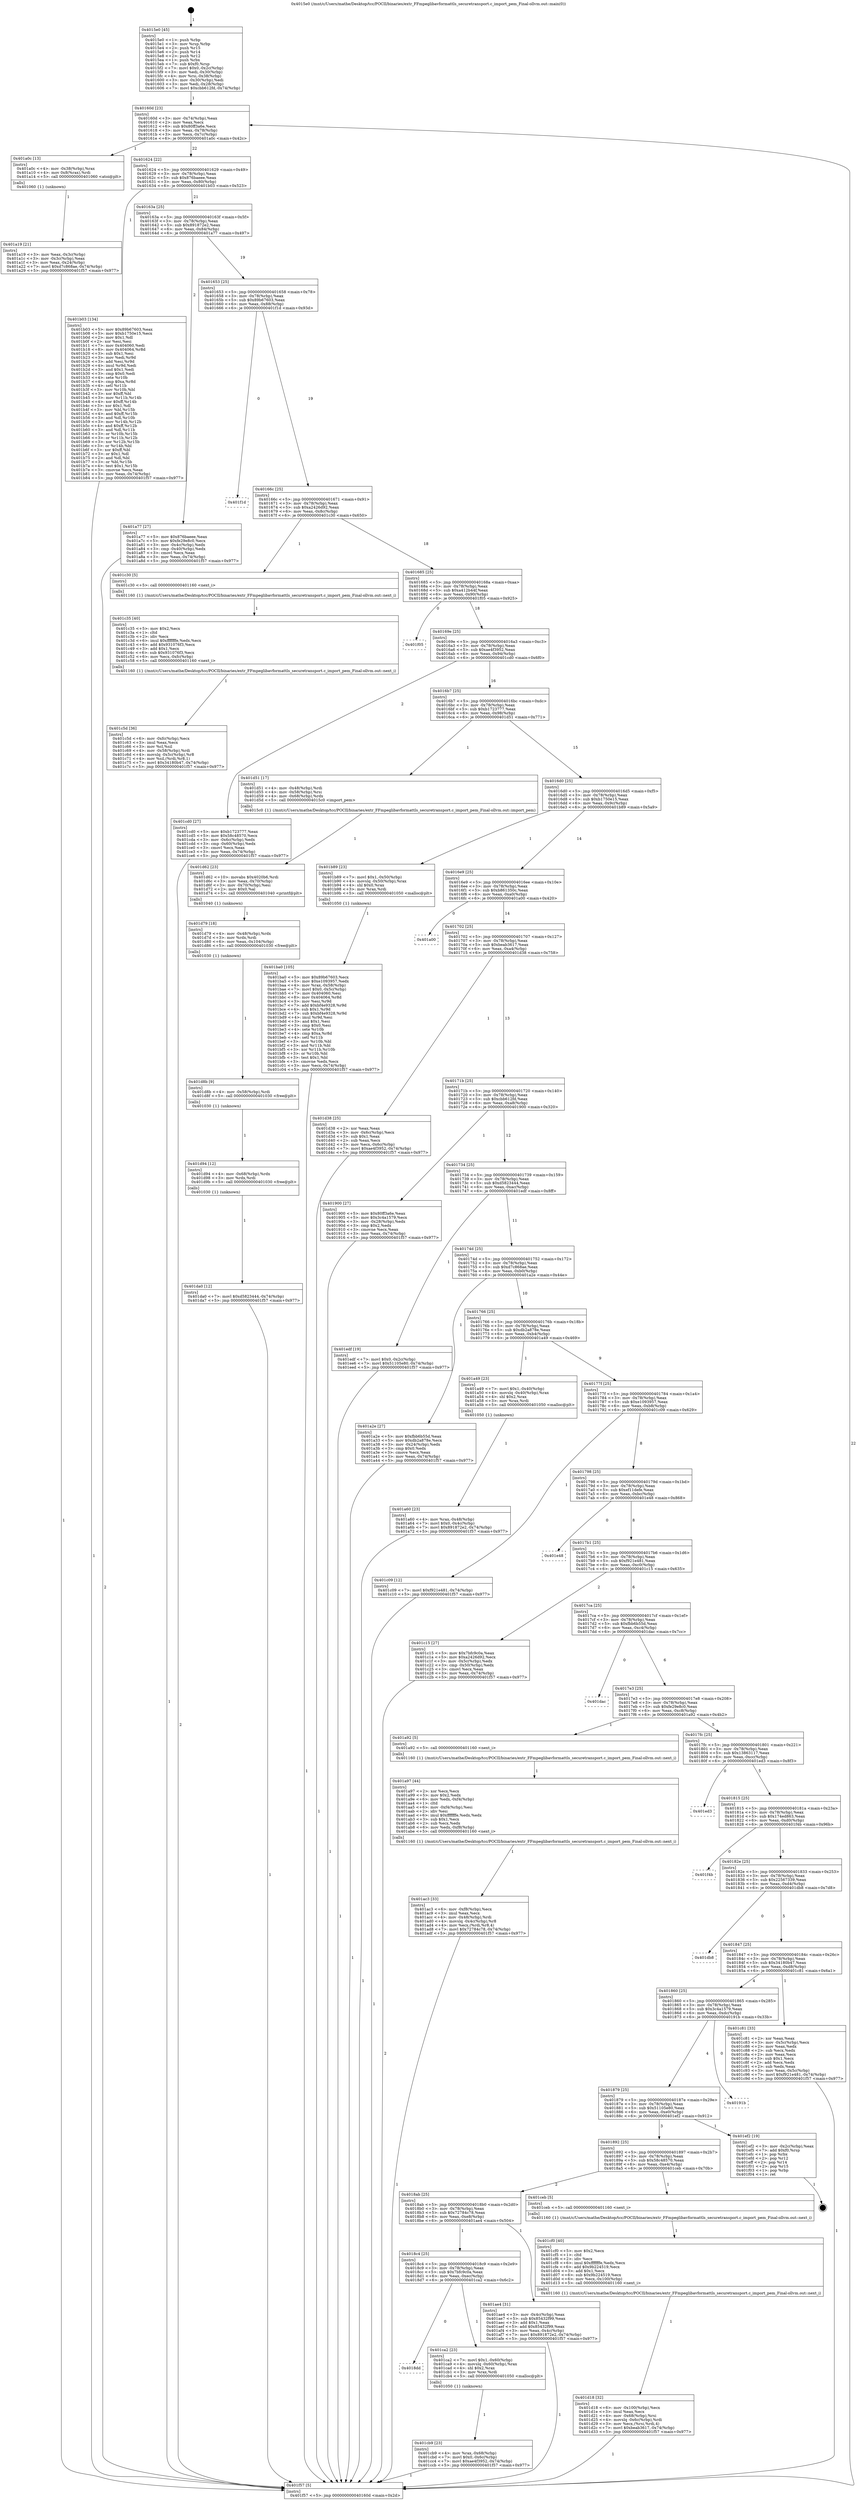 digraph "0x4015e0" {
  label = "0x4015e0 (/mnt/c/Users/mathe/Desktop/tcc/POCII/binaries/extr_FFmpeglibavformattls_securetransport.c_import_pem_Final-ollvm.out::main(0))"
  labelloc = "t"
  node[shape=record]

  Entry [label="",width=0.3,height=0.3,shape=circle,fillcolor=black,style=filled]
  "0x40160d" [label="{
     0x40160d [23]\l
     | [instrs]\l
     &nbsp;&nbsp;0x40160d \<+3\>: mov -0x74(%rbp),%eax\l
     &nbsp;&nbsp;0x401610 \<+2\>: mov %eax,%ecx\l
     &nbsp;&nbsp;0x401612 \<+6\>: sub $0x80ff3a6e,%ecx\l
     &nbsp;&nbsp;0x401618 \<+3\>: mov %eax,-0x78(%rbp)\l
     &nbsp;&nbsp;0x40161b \<+3\>: mov %ecx,-0x7c(%rbp)\l
     &nbsp;&nbsp;0x40161e \<+6\>: je 0000000000401a0c \<main+0x42c\>\l
  }"]
  "0x401a0c" [label="{
     0x401a0c [13]\l
     | [instrs]\l
     &nbsp;&nbsp;0x401a0c \<+4\>: mov -0x38(%rbp),%rax\l
     &nbsp;&nbsp;0x401a10 \<+4\>: mov 0x8(%rax),%rdi\l
     &nbsp;&nbsp;0x401a14 \<+5\>: call 0000000000401060 \<atoi@plt\>\l
     | [calls]\l
     &nbsp;&nbsp;0x401060 \{1\} (unknown)\l
  }"]
  "0x401624" [label="{
     0x401624 [22]\l
     | [instrs]\l
     &nbsp;&nbsp;0x401624 \<+5\>: jmp 0000000000401629 \<main+0x49\>\l
     &nbsp;&nbsp;0x401629 \<+3\>: mov -0x78(%rbp),%eax\l
     &nbsp;&nbsp;0x40162c \<+5\>: sub $0x876baeee,%eax\l
     &nbsp;&nbsp;0x401631 \<+3\>: mov %eax,-0x80(%rbp)\l
     &nbsp;&nbsp;0x401634 \<+6\>: je 0000000000401b03 \<main+0x523\>\l
  }"]
  Exit [label="",width=0.3,height=0.3,shape=circle,fillcolor=black,style=filled,peripheries=2]
  "0x401b03" [label="{
     0x401b03 [134]\l
     | [instrs]\l
     &nbsp;&nbsp;0x401b03 \<+5\>: mov $0x89b67603,%eax\l
     &nbsp;&nbsp;0x401b08 \<+5\>: mov $0xb1750e15,%ecx\l
     &nbsp;&nbsp;0x401b0d \<+2\>: mov $0x1,%dl\l
     &nbsp;&nbsp;0x401b0f \<+2\>: xor %esi,%esi\l
     &nbsp;&nbsp;0x401b11 \<+7\>: mov 0x404060,%edi\l
     &nbsp;&nbsp;0x401b18 \<+8\>: mov 0x404064,%r8d\l
     &nbsp;&nbsp;0x401b20 \<+3\>: sub $0x1,%esi\l
     &nbsp;&nbsp;0x401b23 \<+3\>: mov %edi,%r9d\l
     &nbsp;&nbsp;0x401b26 \<+3\>: add %esi,%r9d\l
     &nbsp;&nbsp;0x401b29 \<+4\>: imul %r9d,%edi\l
     &nbsp;&nbsp;0x401b2d \<+3\>: and $0x1,%edi\l
     &nbsp;&nbsp;0x401b30 \<+3\>: cmp $0x0,%edi\l
     &nbsp;&nbsp;0x401b33 \<+4\>: sete %r10b\l
     &nbsp;&nbsp;0x401b37 \<+4\>: cmp $0xa,%r8d\l
     &nbsp;&nbsp;0x401b3b \<+4\>: setl %r11b\l
     &nbsp;&nbsp;0x401b3f \<+3\>: mov %r10b,%bl\l
     &nbsp;&nbsp;0x401b42 \<+3\>: xor $0xff,%bl\l
     &nbsp;&nbsp;0x401b45 \<+3\>: mov %r11b,%r14b\l
     &nbsp;&nbsp;0x401b48 \<+4\>: xor $0xff,%r14b\l
     &nbsp;&nbsp;0x401b4c \<+3\>: xor $0x1,%dl\l
     &nbsp;&nbsp;0x401b4f \<+3\>: mov %bl,%r15b\l
     &nbsp;&nbsp;0x401b52 \<+4\>: and $0xff,%r15b\l
     &nbsp;&nbsp;0x401b56 \<+3\>: and %dl,%r10b\l
     &nbsp;&nbsp;0x401b59 \<+3\>: mov %r14b,%r12b\l
     &nbsp;&nbsp;0x401b5c \<+4\>: and $0xff,%r12b\l
     &nbsp;&nbsp;0x401b60 \<+3\>: and %dl,%r11b\l
     &nbsp;&nbsp;0x401b63 \<+3\>: or %r10b,%r15b\l
     &nbsp;&nbsp;0x401b66 \<+3\>: or %r11b,%r12b\l
     &nbsp;&nbsp;0x401b69 \<+3\>: xor %r12b,%r15b\l
     &nbsp;&nbsp;0x401b6c \<+3\>: or %r14b,%bl\l
     &nbsp;&nbsp;0x401b6f \<+3\>: xor $0xff,%bl\l
     &nbsp;&nbsp;0x401b72 \<+3\>: or $0x1,%dl\l
     &nbsp;&nbsp;0x401b75 \<+2\>: and %dl,%bl\l
     &nbsp;&nbsp;0x401b77 \<+3\>: or %bl,%r15b\l
     &nbsp;&nbsp;0x401b7a \<+4\>: test $0x1,%r15b\l
     &nbsp;&nbsp;0x401b7e \<+3\>: cmovne %ecx,%eax\l
     &nbsp;&nbsp;0x401b81 \<+3\>: mov %eax,-0x74(%rbp)\l
     &nbsp;&nbsp;0x401b84 \<+5\>: jmp 0000000000401f57 \<main+0x977\>\l
  }"]
  "0x40163a" [label="{
     0x40163a [25]\l
     | [instrs]\l
     &nbsp;&nbsp;0x40163a \<+5\>: jmp 000000000040163f \<main+0x5f\>\l
     &nbsp;&nbsp;0x40163f \<+3\>: mov -0x78(%rbp),%eax\l
     &nbsp;&nbsp;0x401642 \<+5\>: sub $0x891872e2,%eax\l
     &nbsp;&nbsp;0x401647 \<+6\>: mov %eax,-0x84(%rbp)\l
     &nbsp;&nbsp;0x40164d \<+6\>: je 0000000000401a77 \<main+0x497\>\l
  }"]
  "0x401da0" [label="{
     0x401da0 [12]\l
     | [instrs]\l
     &nbsp;&nbsp;0x401da0 \<+7\>: movl $0xd5823444,-0x74(%rbp)\l
     &nbsp;&nbsp;0x401da7 \<+5\>: jmp 0000000000401f57 \<main+0x977\>\l
  }"]
  "0x401a77" [label="{
     0x401a77 [27]\l
     | [instrs]\l
     &nbsp;&nbsp;0x401a77 \<+5\>: mov $0x876baeee,%eax\l
     &nbsp;&nbsp;0x401a7c \<+5\>: mov $0xfe29e8c0,%ecx\l
     &nbsp;&nbsp;0x401a81 \<+3\>: mov -0x4c(%rbp),%edx\l
     &nbsp;&nbsp;0x401a84 \<+3\>: cmp -0x40(%rbp),%edx\l
     &nbsp;&nbsp;0x401a87 \<+3\>: cmovl %ecx,%eax\l
     &nbsp;&nbsp;0x401a8a \<+3\>: mov %eax,-0x74(%rbp)\l
     &nbsp;&nbsp;0x401a8d \<+5\>: jmp 0000000000401f57 \<main+0x977\>\l
  }"]
  "0x401653" [label="{
     0x401653 [25]\l
     | [instrs]\l
     &nbsp;&nbsp;0x401653 \<+5\>: jmp 0000000000401658 \<main+0x78\>\l
     &nbsp;&nbsp;0x401658 \<+3\>: mov -0x78(%rbp),%eax\l
     &nbsp;&nbsp;0x40165b \<+5\>: sub $0x89b67603,%eax\l
     &nbsp;&nbsp;0x401660 \<+6\>: mov %eax,-0x88(%rbp)\l
     &nbsp;&nbsp;0x401666 \<+6\>: je 0000000000401f1d \<main+0x93d\>\l
  }"]
  "0x401d94" [label="{
     0x401d94 [12]\l
     | [instrs]\l
     &nbsp;&nbsp;0x401d94 \<+4\>: mov -0x68(%rbp),%rdx\l
     &nbsp;&nbsp;0x401d98 \<+3\>: mov %rdx,%rdi\l
     &nbsp;&nbsp;0x401d9b \<+5\>: call 0000000000401030 \<free@plt\>\l
     | [calls]\l
     &nbsp;&nbsp;0x401030 \{1\} (unknown)\l
  }"]
  "0x401f1d" [label="{
     0x401f1d\l
  }", style=dashed]
  "0x40166c" [label="{
     0x40166c [25]\l
     | [instrs]\l
     &nbsp;&nbsp;0x40166c \<+5\>: jmp 0000000000401671 \<main+0x91\>\l
     &nbsp;&nbsp;0x401671 \<+3\>: mov -0x78(%rbp),%eax\l
     &nbsp;&nbsp;0x401674 \<+5\>: sub $0xa2426d92,%eax\l
     &nbsp;&nbsp;0x401679 \<+6\>: mov %eax,-0x8c(%rbp)\l
     &nbsp;&nbsp;0x40167f \<+6\>: je 0000000000401c30 \<main+0x650\>\l
  }"]
  "0x401d8b" [label="{
     0x401d8b [9]\l
     | [instrs]\l
     &nbsp;&nbsp;0x401d8b \<+4\>: mov -0x58(%rbp),%rdi\l
     &nbsp;&nbsp;0x401d8f \<+5\>: call 0000000000401030 \<free@plt\>\l
     | [calls]\l
     &nbsp;&nbsp;0x401030 \{1\} (unknown)\l
  }"]
  "0x401c30" [label="{
     0x401c30 [5]\l
     | [instrs]\l
     &nbsp;&nbsp;0x401c30 \<+5\>: call 0000000000401160 \<next_i\>\l
     | [calls]\l
     &nbsp;&nbsp;0x401160 \{1\} (/mnt/c/Users/mathe/Desktop/tcc/POCII/binaries/extr_FFmpeglibavformattls_securetransport.c_import_pem_Final-ollvm.out::next_i)\l
  }"]
  "0x401685" [label="{
     0x401685 [25]\l
     | [instrs]\l
     &nbsp;&nbsp;0x401685 \<+5\>: jmp 000000000040168a \<main+0xaa\>\l
     &nbsp;&nbsp;0x40168a \<+3\>: mov -0x78(%rbp),%eax\l
     &nbsp;&nbsp;0x40168d \<+5\>: sub $0xa412b44f,%eax\l
     &nbsp;&nbsp;0x401692 \<+6\>: mov %eax,-0x90(%rbp)\l
     &nbsp;&nbsp;0x401698 \<+6\>: je 0000000000401f05 \<main+0x925\>\l
  }"]
  "0x401d79" [label="{
     0x401d79 [18]\l
     | [instrs]\l
     &nbsp;&nbsp;0x401d79 \<+4\>: mov -0x48(%rbp),%rdx\l
     &nbsp;&nbsp;0x401d7d \<+3\>: mov %rdx,%rdi\l
     &nbsp;&nbsp;0x401d80 \<+6\>: mov %eax,-0x104(%rbp)\l
     &nbsp;&nbsp;0x401d86 \<+5\>: call 0000000000401030 \<free@plt\>\l
     | [calls]\l
     &nbsp;&nbsp;0x401030 \{1\} (unknown)\l
  }"]
  "0x401f05" [label="{
     0x401f05\l
  }", style=dashed]
  "0x40169e" [label="{
     0x40169e [25]\l
     | [instrs]\l
     &nbsp;&nbsp;0x40169e \<+5\>: jmp 00000000004016a3 \<main+0xc3\>\l
     &nbsp;&nbsp;0x4016a3 \<+3\>: mov -0x78(%rbp),%eax\l
     &nbsp;&nbsp;0x4016a6 \<+5\>: sub $0xae4f3952,%eax\l
     &nbsp;&nbsp;0x4016ab \<+6\>: mov %eax,-0x94(%rbp)\l
     &nbsp;&nbsp;0x4016b1 \<+6\>: je 0000000000401cd0 \<main+0x6f0\>\l
  }"]
  "0x401d62" [label="{
     0x401d62 [23]\l
     | [instrs]\l
     &nbsp;&nbsp;0x401d62 \<+10\>: movabs $0x4020b6,%rdi\l
     &nbsp;&nbsp;0x401d6c \<+3\>: mov %eax,-0x70(%rbp)\l
     &nbsp;&nbsp;0x401d6f \<+3\>: mov -0x70(%rbp),%esi\l
     &nbsp;&nbsp;0x401d72 \<+2\>: mov $0x0,%al\l
     &nbsp;&nbsp;0x401d74 \<+5\>: call 0000000000401040 \<printf@plt\>\l
     | [calls]\l
     &nbsp;&nbsp;0x401040 \{1\} (unknown)\l
  }"]
  "0x401cd0" [label="{
     0x401cd0 [27]\l
     | [instrs]\l
     &nbsp;&nbsp;0x401cd0 \<+5\>: mov $0xb1723777,%eax\l
     &nbsp;&nbsp;0x401cd5 \<+5\>: mov $0x58c48570,%ecx\l
     &nbsp;&nbsp;0x401cda \<+3\>: mov -0x6c(%rbp),%edx\l
     &nbsp;&nbsp;0x401cdd \<+3\>: cmp -0x60(%rbp),%edx\l
     &nbsp;&nbsp;0x401ce0 \<+3\>: cmovl %ecx,%eax\l
     &nbsp;&nbsp;0x401ce3 \<+3\>: mov %eax,-0x74(%rbp)\l
     &nbsp;&nbsp;0x401ce6 \<+5\>: jmp 0000000000401f57 \<main+0x977\>\l
  }"]
  "0x4016b7" [label="{
     0x4016b7 [25]\l
     | [instrs]\l
     &nbsp;&nbsp;0x4016b7 \<+5\>: jmp 00000000004016bc \<main+0xdc\>\l
     &nbsp;&nbsp;0x4016bc \<+3\>: mov -0x78(%rbp),%eax\l
     &nbsp;&nbsp;0x4016bf \<+5\>: sub $0xb1723777,%eax\l
     &nbsp;&nbsp;0x4016c4 \<+6\>: mov %eax,-0x98(%rbp)\l
     &nbsp;&nbsp;0x4016ca \<+6\>: je 0000000000401d51 \<main+0x771\>\l
  }"]
  "0x401d18" [label="{
     0x401d18 [32]\l
     | [instrs]\l
     &nbsp;&nbsp;0x401d18 \<+6\>: mov -0x100(%rbp),%ecx\l
     &nbsp;&nbsp;0x401d1e \<+3\>: imul %eax,%ecx\l
     &nbsp;&nbsp;0x401d21 \<+4\>: mov -0x68(%rbp),%rsi\l
     &nbsp;&nbsp;0x401d25 \<+4\>: movslq -0x6c(%rbp),%rdi\l
     &nbsp;&nbsp;0x401d29 \<+3\>: mov %ecx,(%rsi,%rdi,4)\l
     &nbsp;&nbsp;0x401d2c \<+7\>: movl $0xbeab3617,-0x74(%rbp)\l
     &nbsp;&nbsp;0x401d33 \<+5\>: jmp 0000000000401f57 \<main+0x977\>\l
  }"]
  "0x401d51" [label="{
     0x401d51 [17]\l
     | [instrs]\l
     &nbsp;&nbsp;0x401d51 \<+4\>: mov -0x48(%rbp),%rdi\l
     &nbsp;&nbsp;0x401d55 \<+4\>: mov -0x58(%rbp),%rsi\l
     &nbsp;&nbsp;0x401d59 \<+4\>: mov -0x68(%rbp),%rdx\l
     &nbsp;&nbsp;0x401d5d \<+5\>: call 00000000004015c0 \<import_pem\>\l
     | [calls]\l
     &nbsp;&nbsp;0x4015c0 \{1\} (/mnt/c/Users/mathe/Desktop/tcc/POCII/binaries/extr_FFmpeglibavformattls_securetransport.c_import_pem_Final-ollvm.out::import_pem)\l
  }"]
  "0x4016d0" [label="{
     0x4016d0 [25]\l
     | [instrs]\l
     &nbsp;&nbsp;0x4016d0 \<+5\>: jmp 00000000004016d5 \<main+0xf5\>\l
     &nbsp;&nbsp;0x4016d5 \<+3\>: mov -0x78(%rbp),%eax\l
     &nbsp;&nbsp;0x4016d8 \<+5\>: sub $0xb1750e15,%eax\l
     &nbsp;&nbsp;0x4016dd \<+6\>: mov %eax,-0x9c(%rbp)\l
     &nbsp;&nbsp;0x4016e3 \<+6\>: je 0000000000401b89 \<main+0x5a9\>\l
  }"]
  "0x401cf0" [label="{
     0x401cf0 [40]\l
     | [instrs]\l
     &nbsp;&nbsp;0x401cf0 \<+5\>: mov $0x2,%ecx\l
     &nbsp;&nbsp;0x401cf5 \<+1\>: cltd\l
     &nbsp;&nbsp;0x401cf6 \<+2\>: idiv %ecx\l
     &nbsp;&nbsp;0x401cf8 \<+6\>: imul $0xfffffffe,%edx,%ecx\l
     &nbsp;&nbsp;0x401cfe \<+6\>: add $0x9b224519,%ecx\l
     &nbsp;&nbsp;0x401d04 \<+3\>: add $0x1,%ecx\l
     &nbsp;&nbsp;0x401d07 \<+6\>: sub $0x9b224519,%ecx\l
     &nbsp;&nbsp;0x401d0d \<+6\>: mov %ecx,-0x100(%rbp)\l
     &nbsp;&nbsp;0x401d13 \<+5\>: call 0000000000401160 \<next_i\>\l
     | [calls]\l
     &nbsp;&nbsp;0x401160 \{1\} (/mnt/c/Users/mathe/Desktop/tcc/POCII/binaries/extr_FFmpeglibavformattls_securetransport.c_import_pem_Final-ollvm.out::next_i)\l
  }"]
  "0x401b89" [label="{
     0x401b89 [23]\l
     | [instrs]\l
     &nbsp;&nbsp;0x401b89 \<+7\>: movl $0x1,-0x50(%rbp)\l
     &nbsp;&nbsp;0x401b90 \<+4\>: movslq -0x50(%rbp),%rax\l
     &nbsp;&nbsp;0x401b94 \<+4\>: shl $0x0,%rax\l
     &nbsp;&nbsp;0x401b98 \<+3\>: mov %rax,%rdi\l
     &nbsp;&nbsp;0x401b9b \<+5\>: call 0000000000401050 \<malloc@plt\>\l
     | [calls]\l
     &nbsp;&nbsp;0x401050 \{1\} (unknown)\l
  }"]
  "0x4016e9" [label="{
     0x4016e9 [25]\l
     | [instrs]\l
     &nbsp;&nbsp;0x4016e9 \<+5\>: jmp 00000000004016ee \<main+0x10e\>\l
     &nbsp;&nbsp;0x4016ee \<+3\>: mov -0x78(%rbp),%eax\l
     &nbsp;&nbsp;0x4016f1 \<+5\>: sub $0xb861350c,%eax\l
     &nbsp;&nbsp;0x4016f6 \<+6\>: mov %eax,-0xa0(%rbp)\l
     &nbsp;&nbsp;0x4016fc \<+6\>: je 0000000000401a00 \<main+0x420\>\l
  }"]
  "0x401cb9" [label="{
     0x401cb9 [23]\l
     | [instrs]\l
     &nbsp;&nbsp;0x401cb9 \<+4\>: mov %rax,-0x68(%rbp)\l
     &nbsp;&nbsp;0x401cbd \<+7\>: movl $0x0,-0x6c(%rbp)\l
     &nbsp;&nbsp;0x401cc4 \<+7\>: movl $0xae4f3952,-0x74(%rbp)\l
     &nbsp;&nbsp;0x401ccb \<+5\>: jmp 0000000000401f57 \<main+0x977\>\l
  }"]
  "0x401a00" [label="{
     0x401a00\l
  }", style=dashed]
  "0x401702" [label="{
     0x401702 [25]\l
     | [instrs]\l
     &nbsp;&nbsp;0x401702 \<+5\>: jmp 0000000000401707 \<main+0x127\>\l
     &nbsp;&nbsp;0x401707 \<+3\>: mov -0x78(%rbp),%eax\l
     &nbsp;&nbsp;0x40170a \<+5\>: sub $0xbeab3617,%eax\l
     &nbsp;&nbsp;0x40170f \<+6\>: mov %eax,-0xa4(%rbp)\l
     &nbsp;&nbsp;0x401715 \<+6\>: je 0000000000401d38 \<main+0x758\>\l
  }"]
  "0x4018dd" [label="{
     0x4018dd\l
  }", style=dashed]
  "0x401d38" [label="{
     0x401d38 [25]\l
     | [instrs]\l
     &nbsp;&nbsp;0x401d38 \<+2\>: xor %eax,%eax\l
     &nbsp;&nbsp;0x401d3a \<+3\>: mov -0x6c(%rbp),%ecx\l
     &nbsp;&nbsp;0x401d3d \<+3\>: sub $0x1,%eax\l
     &nbsp;&nbsp;0x401d40 \<+2\>: sub %eax,%ecx\l
     &nbsp;&nbsp;0x401d42 \<+3\>: mov %ecx,-0x6c(%rbp)\l
     &nbsp;&nbsp;0x401d45 \<+7\>: movl $0xae4f3952,-0x74(%rbp)\l
     &nbsp;&nbsp;0x401d4c \<+5\>: jmp 0000000000401f57 \<main+0x977\>\l
  }"]
  "0x40171b" [label="{
     0x40171b [25]\l
     | [instrs]\l
     &nbsp;&nbsp;0x40171b \<+5\>: jmp 0000000000401720 \<main+0x140\>\l
     &nbsp;&nbsp;0x401720 \<+3\>: mov -0x78(%rbp),%eax\l
     &nbsp;&nbsp;0x401723 \<+5\>: sub $0xcbb612fd,%eax\l
     &nbsp;&nbsp;0x401728 \<+6\>: mov %eax,-0xa8(%rbp)\l
     &nbsp;&nbsp;0x40172e \<+6\>: je 0000000000401900 \<main+0x320\>\l
  }"]
  "0x401ca2" [label="{
     0x401ca2 [23]\l
     | [instrs]\l
     &nbsp;&nbsp;0x401ca2 \<+7\>: movl $0x1,-0x60(%rbp)\l
     &nbsp;&nbsp;0x401ca9 \<+4\>: movslq -0x60(%rbp),%rax\l
     &nbsp;&nbsp;0x401cad \<+4\>: shl $0x2,%rax\l
     &nbsp;&nbsp;0x401cb1 \<+3\>: mov %rax,%rdi\l
     &nbsp;&nbsp;0x401cb4 \<+5\>: call 0000000000401050 \<malloc@plt\>\l
     | [calls]\l
     &nbsp;&nbsp;0x401050 \{1\} (unknown)\l
  }"]
  "0x401900" [label="{
     0x401900 [27]\l
     | [instrs]\l
     &nbsp;&nbsp;0x401900 \<+5\>: mov $0x80ff3a6e,%eax\l
     &nbsp;&nbsp;0x401905 \<+5\>: mov $0x3c4a1579,%ecx\l
     &nbsp;&nbsp;0x40190a \<+3\>: mov -0x28(%rbp),%edx\l
     &nbsp;&nbsp;0x40190d \<+3\>: cmp $0x2,%edx\l
     &nbsp;&nbsp;0x401910 \<+3\>: cmovne %ecx,%eax\l
     &nbsp;&nbsp;0x401913 \<+3\>: mov %eax,-0x74(%rbp)\l
     &nbsp;&nbsp;0x401916 \<+5\>: jmp 0000000000401f57 \<main+0x977\>\l
  }"]
  "0x401734" [label="{
     0x401734 [25]\l
     | [instrs]\l
     &nbsp;&nbsp;0x401734 \<+5\>: jmp 0000000000401739 \<main+0x159\>\l
     &nbsp;&nbsp;0x401739 \<+3\>: mov -0x78(%rbp),%eax\l
     &nbsp;&nbsp;0x40173c \<+5\>: sub $0xd5823444,%eax\l
     &nbsp;&nbsp;0x401741 \<+6\>: mov %eax,-0xac(%rbp)\l
     &nbsp;&nbsp;0x401747 \<+6\>: je 0000000000401edf \<main+0x8ff\>\l
  }"]
  "0x401f57" [label="{
     0x401f57 [5]\l
     | [instrs]\l
     &nbsp;&nbsp;0x401f57 \<+5\>: jmp 000000000040160d \<main+0x2d\>\l
  }"]
  "0x4015e0" [label="{
     0x4015e0 [45]\l
     | [instrs]\l
     &nbsp;&nbsp;0x4015e0 \<+1\>: push %rbp\l
     &nbsp;&nbsp;0x4015e1 \<+3\>: mov %rsp,%rbp\l
     &nbsp;&nbsp;0x4015e4 \<+2\>: push %r15\l
     &nbsp;&nbsp;0x4015e6 \<+2\>: push %r14\l
     &nbsp;&nbsp;0x4015e8 \<+2\>: push %r12\l
     &nbsp;&nbsp;0x4015ea \<+1\>: push %rbx\l
     &nbsp;&nbsp;0x4015eb \<+7\>: sub $0xf0,%rsp\l
     &nbsp;&nbsp;0x4015f2 \<+7\>: movl $0x0,-0x2c(%rbp)\l
     &nbsp;&nbsp;0x4015f9 \<+3\>: mov %edi,-0x30(%rbp)\l
     &nbsp;&nbsp;0x4015fc \<+4\>: mov %rsi,-0x38(%rbp)\l
     &nbsp;&nbsp;0x401600 \<+3\>: mov -0x30(%rbp),%edi\l
     &nbsp;&nbsp;0x401603 \<+3\>: mov %edi,-0x28(%rbp)\l
     &nbsp;&nbsp;0x401606 \<+7\>: movl $0xcbb612fd,-0x74(%rbp)\l
  }"]
  "0x401a19" [label="{
     0x401a19 [21]\l
     | [instrs]\l
     &nbsp;&nbsp;0x401a19 \<+3\>: mov %eax,-0x3c(%rbp)\l
     &nbsp;&nbsp;0x401a1c \<+3\>: mov -0x3c(%rbp),%eax\l
     &nbsp;&nbsp;0x401a1f \<+3\>: mov %eax,-0x24(%rbp)\l
     &nbsp;&nbsp;0x401a22 \<+7\>: movl $0xd7c868ae,-0x74(%rbp)\l
     &nbsp;&nbsp;0x401a29 \<+5\>: jmp 0000000000401f57 \<main+0x977\>\l
  }"]
  "0x401c5d" [label="{
     0x401c5d [36]\l
     | [instrs]\l
     &nbsp;&nbsp;0x401c5d \<+6\>: mov -0xfc(%rbp),%ecx\l
     &nbsp;&nbsp;0x401c63 \<+3\>: imul %eax,%ecx\l
     &nbsp;&nbsp;0x401c66 \<+3\>: mov %cl,%sil\l
     &nbsp;&nbsp;0x401c69 \<+4\>: mov -0x58(%rbp),%rdi\l
     &nbsp;&nbsp;0x401c6d \<+4\>: movslq -0x5c(%rbp),%r8\l
     &nbsp;&nbsp;0x401c71 \<+4\>: mov %sil,(%rdi,%r8,1)\l
     &nbsp;&nbsp;0x401c75 \<+7\>: movl $0x34180b47,-0x74(%rbp)\l
     &nbsp;&nbsp;0x401c7c \<+5\>: jmp 0000000000401f57 \<main+0x977\>\l
  }"]
  "0x401edf" [label="{
     0x401edf [19]\l
     | [instrs]\l
     &nbsp;&nbsp;0x401edf \<+7\>: movl $0x0,-0x2c(%rbp)\l
     &nbsp;&nbsp;0x401ee6 \<+7\>: movl $0x51105e80,-0x74(%rbp)\l
     &nbsp;&nbsp;0x401eed \<+5\>: jmp 0000000000401f57 \<main+0x977\>\l
  }"]
  "0x40174d" [label="{
     0x40174d [25]\l
     | [instrs]\l
     &nbsp;&nbsp;0x40174d \<+5\>: jmp 0000000000401752 \<main+0x172\>\l
     &nbsp;&nbsp;0x401752 \<+3\>: mov -0x78(%rbp),%eax\l
     &nbsp;&nbsp;0x401755 \<+5\>: sub $0xd7c868ae,%eax\l
     &nbsp;&nbsp;0x40175a \<+6\>: mov %eax,-0xb0(%rbp)\l
     &nbsp;&nbsp;0x401760 \<+6\>: je 0000000000401a2e \<main+0x44e\>\l
  }"]
  "0x401c35" [label="{
     0x401c35 [40]\l
     | [instrs]\l
     &nbsp;&nbsp;0x401c35 \<+5\>: mov $0x2,%ecx\l
     &nbsp;&nbsp;0x401c3a \<+1\>: cltd\l
     &nbsp;&nbsp;0x401c3b \<+2\>: idiv %ecx\l
     &nbsp;&nbsp;0x401c3d \<+6\>: imul $0xfffffffe,%edx,%ecx\l
     &nbsp;&nbsp;0x401c43 \<+6\>: add $0x931076f3,%ecx\l
     &nbsp;&nbsp;0x401c49 \<+3\>: add $0x1,%ecx\l
     &nbsp;&nbsp;0x401c4c \<+6\>: sub $0x931076f3,%ecx\l
     &nbsp;&nbsp;0x401c52 \<+6\>: mov %ecx,-0xfc(%rbp)\l
     &nbsp;&nbsp;0x401c58 \<+5\>: call 0000000000401160 \<next_i\>\l
     | [calls]\l
     &nbsp;&nbsp;0x401160 \{1\} (/mnt/c/Users/mathe/Desktop/tcc/POCII/binaries/extr_FFmpeglibavformattls_securetransport.c_import_pem_Final-ollvm.out::next_i)\l
  }"]
  "0x401a2e" [label="{
     0x401a2e [27]\l
     | [instrs]\l
     &nbsp;&nbsp;0x401a2e \<+5\>: mov $0xfbb6b55d,%eax\l
     &nbsp;&nbsp;0x401a33 \<+5\>: mov $0xdb2a878e,%ecx\l
     &nbsp;&nbsp;0x401a38 \<+3\>: mov -0x24(%rbp),%edx\l
     &nbsp;&nbsp;0x401a3b \<+3\>: cmp $0x0,%edx\l
     &nbsp;&nbsp;0x401a3e \<+3\>: cmove %ecx,%eax\l
     &nbsp;&nbsp;0x401a41 \<+3\>: mov %eax,-0x74(%rbp)\l
     &nbsp;&nbsp;0x401a44 \<+5\>: jmp 0000000000401f57 \<main+0x977\>\l
  }"]
  "0x401766" [label="{
     0x401766 [25]\l
     | [instrs]\l
     &nbsp;&nbsp;0x401766 \<+5\>: jmp 000000000040176b \<main+0x18b\>\l
     &nbsp;&nbsp;0x40176b \<+3\>: mov -0x78(%rbp),%eax\l
     &nbsp;&nbsp;0x40176e \<+5\>: sub $0xdb2a878e,%eax\l
     &nbsp;&nbsp;0x401773 \<+6\>: mov %eax,-0xb4(%rbp)\l
     &nbsp;&nbsp;0x401779 \<+6\>: je 0000000000401a49 \<main+0x469\>\l
  }"]
  "0x401ba0" [label="{
     0x401ba0 [105]\l
     | [instrs]\l
     &nbsp;&nbsp;0x401ba0 \<+5\>: mov $0x89b67603,%ecx\l
     &nbsp;&nbsp;0x401ba5 \<+5\>: mov $0xe1093957,%edx\l
     &nbsp;&nbsp;0x401baa \<+4\>: mov %rax,-0x58(%rbp)\l
     &nbsp;&nbsp;0x401bae \<+7\>: movl $0x0,-0x5c(%rbp)\l
     &nbsp;&nbsp;0x401bb5 \<+7\>: mov 0x404060,%esi\l
     &nbsp;&nbsp;0x401bbc \<+8\>: mov 0x404064,%r8d\l
     &nbsp;&nbsp;0x401bc4 \<+3\>: mov %esi,%r9d\l
     &nbsp;&nbsp;0x401bc7 \<+7\>: add $0xbf4e9328,%r9d\l
     &nbsp;&nbsp;0x401bce \<+4\>: sub $0x1,%r9d\l
     &nbsp;&nbsp;0x401bd2 \<+7\>: sub $0xbf4e9328,%r9d\l
     &nbsp;&nbsp;0x401bd9 \<+4\>: imul %r9d,%esi\l
     &nbsp;&nbsp;0x401bdd \<+3\>: and $0x1,%esi\l
     &nbsp;&nbsp;0x401be0 \<+3\>: cmp $0x0,%esi\l
     &nbsp;&nbsp;0x401be3 \<+4\>: sete %r10b\l
     &nbsp;&nbsp;0x401be7 \<+4\>: cmp $0xa,%r8d\l
     &nbsp;&nbsp;0x401beb \<+4\>: setl %r11b\l
     &nbsp;&nbsp;0x401bef \<+3\>: mov %r10b,%bl\l
     &nbsp;&nbsp;0x401bf2 \<+3\>: and %r11b,%bl\l
     &nbsp;&nbsp;0x401bf5 \<+3\>: xor %r11b,%r10b\l
     &nbsp;&nbsp;0x401bf8 \<+3\>: or %r10b,%bl\l
     &nbsp;&nbsp;0x401bfb \<+3\>: test $0x1,%bl\l
     &nbsp;&nbsp;0x401bfe \<+3\>: cmovne %edx,%ecx\l
     &nbsp;&nbsp;0x401c01 \<+3\>: mov %ecx,-0x74(%rbp)\l
     &nbsp;&nbsp;0x401c04 \<+5\>: jmp 0000000000401f57 \<main+0x977\>\l
  }"]
  "0x401a49" [label="{
     0x401a49 [23]\l
     | [instrs]\l
     &nbsp;&nbsp;0x401a49 \<+7\>: movl $0x1,-0x40(%rbp)\l
     &nbsp;&nbsp;0x401a50 \<+4\>: movslq -0x40(%rbp),%rax\l
     &nbsp;&nbsp;0x401a54 \<+4\>: shl $0x2,%rax\l
     &nbsp;&nbsp;0x401a58 \<+3\>: mov %rax,%rdi\l
     &nbsp;&nbsp;0x401a5b \<+5\>: call 0000000000401050 \<malloc@plt\>\l
     | [calls]\l
     &nbsp;&nbsp;0x401050 \{1\} (unknown)\l
  }"]
  "0x40177f" [label="{
     0x40177f [25]\l
     | [instrs]\l
     &nbsp;&nbsp;0x40177f \<+5\>: jmp 0000000000401784 \<main+0x1a4\>\l
     &nbsp;&nbsp;0x401784 \<+3\>: mov -0x78(%rbp),%eax\l
     &nbsp;&nbsp;0x401787 \<+5\>: sub $0xe1093957,%eax\l
     &nbsp;&nbsp;0x40178c \<+6\>: mov %eax,-0xb8(%rbp)\l
     &nbsp;&nbsp;0x401792 \<+6\>: je 0000000000401c09 \<main+0x629\>\l
  }"]
  "0x401a60" [label="{
     0x401a60 [23]\l
     | [instrs]\l
     &nbsp;&nbsp;0x401a60 \<+4\>: mov %rax,-0x48(%rbp)\l
     &nbsp;&nbsp;0x401a64 \<+7\>: movl $0x0,-0x4c(%rbp)\l
     &nbsp;&nbsp;0x401a6b \<+7\>: movl $0x891872e2,-0x74(%rbp)\l
     &nbsp;&nbsp;0x401a72 \<+5\>: jmp 0000000000401f57 \<main+0x977\>\l
  }"]
  "0x4018c4" [label="{
     0x4018c4 [25]\l
     | [instrs]\l
     &nbsp;&nbsp;0x4018c4 \<+5\>: jmp 00000000004018c9 \<main+0x2e9\>\l
     &nbsp;&nbsp;0x4018c9 \<+3\>: mov -0x78(%rbp),%eax\l
     &nbsp;&nbsp;0x4018cc \<+5\>: sub $0x7bfc9c0a,%eax\l
     &nbsp;&nbsp;0x4018d1 \<+6\>: mov %eax,-0xec(%rbp)\l
     &nbsp;&nbsp;0x4018d7 \<+6\>: je 0000000000401ca2 \<main+0x6c2\>\l
  }"]
  "0x401c09" [label="{
     0x401c09 [12]\l
     | [instrs]\l
     &nbsp;&nbsp;0x401c09 \<+7\>: movl $0xf921e481,-0x74(%rbp)\l
     &nbsp;&nbsp;0x401c10 \<+5\>: jmp 0000000000401f57 \<main+0x977\>\l
  }"]
  "0x401798" [label="{
     0x401798 [25]\l
     | [instrs]\l
     &nbsp;&nbsp;0x401798 \<+5\>: jmp 000000000040179d \<main+0x1bd\>\l
     &nbsp;&nbsp;0x40179d \<+3\>: mov -0x78(%rbp),%eax\l
     &nbsp;&nbsp;0x4017a0 \<+5\>: sub $0xef11defe,%eax\l
     &nbsp;&nbsp;0x4017a5 \<+6\>: mov %eax,-0xbc(%rbp)\l
     &nbsp;&nbsp;0x4017ab \<+6\>: je 0000000000401e48 \<main+0x868\>\l
  }"]
  "0x401ae4" [label="{
     0x401ae4 [31]\l
     | [instrs]\l
     &nbsp;&nbsp;0x401ae4 \<+3\>: mov -0x4c(%rbp),%eax\l
     &nbsp;&nbsp;0x401ae7 \<+5\>: sub $0x85432f99,%eax\l
     &nbsp;&nbsp;0x401aec \<+3\>: add $0x1,%eax\l
     &nbsp;&nbsp;0x401aef \<+5\>: add $0x85432f99,%eax\l
     &nbsp;&nbsp;0x401af4 \<+3\>: mov %eax,-0x4c(%rbp)\l
     &nbsp;&nbsp;0x401af7 \<+7\>: movl $0x891872e2,-0x74(%rbp)\l
     &nbsp;&nbsp;0x401afe \<+5\>: jmp 0000000000401f57 \<main+0x977\>\l
  }"]
  "0x401e48" [label="{
     0x401e48\l
  }", style=dashed]
  "0x4017b1" [label="{
     0x4017b1 [25]\l
     | [instrs]\l
     &nbsp;&nbsp;0x4017b1 \<+5\>: jmp 00000000004017b6 \<main+0x1d6\>\l
     &nbsp;&nbsp;0x4017b6 \<+3\>: mov -0x78(%rbp),%eax\l
     &nbsp;&nbsp;0x4017b9 \<+5\>: sub $0xf921e481,%eax\l
     &nbsp;&nbsp;0x4017be \<+6\>: mov %eax,-0xc0(%rbp)\l
     &nbsp;&nbsp;0x4017c4 \<+6\>: je 0000000000401c15 \<main+0x635\>\l
  }"]
  "0x4018ab" [label="{
     0x4018ab [25]\l
     | [instrs]\l
     &nbsp;&nbsp;0x4018ab \<+5\>: jmp 00000000004018b0 \<main+0x2d0\>\l
     &nbsp;&nbsp;0x4018b0 \<+3\>: mov -0x78(%rbp),%eax\l
     &nbsp;&nbsp;0x4018b3 \<+5\>: sub $0x72784c78,%eax\l
     &nbsp;&nbsp;0x4018b8 \<+6\>: mov %eax,-0xe8(%rbp)\l
     &nbsp;&nbsp;0x4018be \<+6\>: je 0000000000401ae4 \<main+0x504\>\l
  }"]
  "0x401c15" [label="{
     0x401c15 [27]\l
     | [instrs]\l
     &nbsp;&nbsp;0x401c15 \<+5\>: mov $0x7bfc9c0a,%eax\l
     &nbsp;&nbsp;0x401c1a \<+5\>: mov $0xa2426d92,%ecx\l
     &nbsp;&nbsp;0x401c1f \<+3\>: mov -0x5c(%rbp),%edx\l
     &nbsp;&nbsp;0x401c22 \<+3\>: cmp -0x50(%rbp),%edx\l
     &nbsp;&nbsp;0x401c25 \<+3\>: cmovl %ecx,%eax\l
     &nbsp;&nbsp;0x401c28 \<+3\>: mov %eax,-0x74(%rbp)\l
     &nbsp;&nbsp;0x401c2b \<+5\>: jmp 0000000000401f57 \<main+0x977\>\l
  }"]
  "0x4017ca" [label="{
     0x4017ca [25]\l
     | [instrs]\l
     &nbsp;&nbsp;0x4017ca \<+5\>: jmp 00000000004017cf \<main+0x1ef\>\l
     &nbsp;&nbsp;0x4017cf \<+3\>: mov -0x78(%rbp),%eax\l
     &nbsp;&nbsp;0x4017d2 \<+5\>: sub $0xfbb6b55d,%eax\l
     &nbsp;&nbsp;0x4017d7 \<+6\>: mov %eax,-0xc4(%rbp)\l
     &nbsp;&nbsp;0x4017dd \<+6\>: je 0000000000401dac \<main+0x7cc\>\l
  }"]
  "0x401ceb" [label="{
     0x401ceb [5]\l
     | [instrs]\l
     &nbsp;&nbsp;0x401ceb \<+5\>: call 0000000000401160 \<next_i\>\l
     | [calls]\l
     &nbsp;&nbsp;0x401160 \{1\} (/mnt/c/Users/mathe/Desktop/tcc/POCII/binaries/extr_FFmpeglibavformattls_securetransport.c_import_pem_Final-ollvm.out::next_i)\l
  }"]
  "0x401dac" [label="{
     0x401dac\l
  }", style=dashed]
  "0x4017e3" [label="{
     0x4017e3 [25]\l
     | [instrs]\l
     &nbsp;&nbsp;0x4017e3 \<+5\>: jmp 00000000004017e8 \<main+0x208\>\l
     &nbsp;&nbsp;0x4017e8 \<+3\>: mov -0x78(%rbp),%eax\l
     &nbsp;&nbsp;0x4017eb \<+5\>: sub $0xfe29e8c0,%eax\l
     &nbsp;&nbsp;0x4017f0 \<+6\>: mov %eax,-0xc8(%rbp)\l
     &nbsp;&nbsp;0x4017f6 \<+6\>: je 0000000000401a92 \<main+0x4b2\>\l
  }"]
  "0x401892" [label="{
     0x401892 [25]\l
     | [instrs]\l
     &nbsp;&nbsp;0x401892 \<+5\>: jmp 0000000000401897 \<main+0x2b7\>\l
     &nbsp;&nbsp;0x401897 \<+3\>: mov -0x78(%rbp),%eax\l
     &nbsp;&nbsp;0x40189a \<+5\>: sub $0x58c48570,%eax\l
     &nbsp;&nbsp;0x40189f \<+6\>: mov %eax,-0xe4(%rbp)\l
     &nbsp;&nbsp;0x4018a5 \<+6\>: je 0000000000401ceb \<main+0x70b\>\l
  }"]
  "0x401a92" [label="{
     0x401a92 [5]\l
     | [instrs]\l
     &nbsp;&nbsp;0x401a92 \<+5\>: call 0000000000401160 \<next_i\>\l
     | [calls]\l
     &nbsp;&nbsp;0x401160 \{1\} (/mnt/c/Users/mathe/Desktop/tcc/POCII/binaries/extr_FFmpeglibavformattls_securetransport.c_import_pem_Final-ollvm.out::next_i)\l
  }"]
  "0x4017fc" [label="{
     0x4017fc [25]\l
     | [instrs]\l
     &nbsp;&nbsp;0x4017fc \<+5\>: jmp 0000000000401801 \<main+0x221\>\l
     &nbsp;&nbsp;0x401801 \<+3\>: mov -0x78(%rbp),%eax\l
     &nbsp;&nbsp;0x401804 \<+5\>: sub $0x13863117,%eax\l
     &nbsp;&nbsp;0x401809 \<+6\>: mov %eax,-0xcc(%rbp)\l
     &nbsp;&nbsp;0x40180f \<+6\>: je 0000000000401ed3 \<main+0x8f3\>\l
  }"]
  "0x401a97" [label="{
     0x401a97 [44]\l
     | [instrs]\l
     &nbsp;&nbsp;0x401a97 \<+2\>: xor %ecx,%ecx\l
     &nbsp;&nbsp;0x401a99 \<+5\>: mov $0x2,%edx\l
     &nbsp;&nbsp;0x401a9e \<+6\>: mov %edx,-0xf4(%rbp)\l
     &nbsp;&nbsp;0x401aa4 \<+1\>: cltd\l
     &nbsp;&nbsp;0x401aa5 \<+6\>: mov -0xf4(%rbp),%esi\l
     &nbsp;&nbsp;0x401aab \<+2\>: idiv %esi\l
     &nbsp;&nbsp;0x401aad \<+6\>: imul $0xfffffffe,%edx,%edx\l
     &nbsp;&nbsp;0x401ab3 \<+3\>: sub $0x1,%ecx\l
     &nbsp;&nbsp;0x401ab6 \<+2\>: sub %ecx,%edx\l
     &nbsp;&nbsp;0x401ab8 \<+6\>: mov %edx,-0xf8(%rbp)\l
     &nbsp;&nbsp;0x401abe \<+5\>: call 0000000000401160 \<next_i\>\l
     | [calls]\l
     &nbsp;&nbsp;0x401160 \{1\} (/mnt/c/Users/mathe/Desktop/tcc/POCII/binaries/extr_FFmpeglibavformattls_securetransport.c_import_pem_Final-ollvm.out::next_i)\l
  }"]
  "0x401ac3" [label="{
     0x401ac3 [33]\l
     | [instrs]\l
     &nbsp;&nbsp;0x401ac3 \<+6\>: mov -0xf8(%rbp),%ecx\l
     &nbsp;&nbsp;0x401ac9 \<+3\>: imul %eax,%ecx\l
     &nbsp;&nbsp;0x401acc \<+4\>: mov -0x48(%rbp),%rdi\l
     &nbsp;&nbsp;0x401ad0 \<+4\>: movslq -0x4c(%rbp),%r8\l
     &nbsp;&nbsp;0x401ad4 \<+4\>: mov %ecx,(%rdi,%r8,4)\l
     &nbsp;&nbsp;0x401ad8 \<+7\>: movl $0x72784c78,-0x74(%rbp)\l
     &nbsp;&nbsp;0x401adf \<+5\>: jmp 0000000000401f57 \<main+0x977\>\l
  }"]
  "0x401ef2" [label="{
     0x401ef2 [19]\l
     | [instrs]\l
     &nbsp;&nbsp;0x401ef2 \<+3\>: mov -0x2c(%rbp),%eax\l
     &nbsp;&nbsp;0x401ef5 \<+7\>: add $0xf0,%rsp\l
     &nbsp;&nbsp;0x401efc \<+1\>: pop %rbx\l
     &nbsp;&nbsp;0x401efd \<+2\>: pop %r12\l
     &nbsp;&nbsp;0x401eff \<+2\>: pop %r14\l
     &nbsp;&nbsp;0x401f01 \<+2\>: pop %r15\l
     &nbsp;&nbsp;0x401f03 \<+1\>: pop %rbp\l
     &nbsp;&nbsp;0x401f04 \<+1\>: ret\l
  }"]
  "0x401ed3" [label="{
     0x401ed3\l
  }", style=dashed]
  "0x401815" [label="{
     0x401815 [25]\l
     | [instrs]\l
     &nbsp;&nbsp;0x401815 \<+5\>: jmp 000000000040181a \<main+0x23a\>\l
     &nbsp;&nbsp;0x40181a \<+3\>: mov -0x78(%rbp),%eax\l
     &nbsp;&nbsp;0x40181d \<+5\>: sub $0x174ed863,%eax\l
     &nbsp;&nbsp;0x401822 \<+6\>: mov %eax,-0xd0(%rbp)\l
     &nbsp;&nbsp;0x401828 \<+6\>: je 0000000000401f4b \<main+0x96b\>\l
  }"]
  "0x401879" [label="{
     0x401879 [25]\l
     | [instrs]\l
     &nbsp;&nbsp;0x401879 \<+5\>: jmp 000000000040187e \<main+0x29e\>\l
     &nbsp;&nbsp;0x40187e \<+3\>: mov -0x78(%rbp),%eax\l
     &nbsp;&nbsp;0x401881 \<+5\>: sub $0x51105e80,%eax\l
     &nbsp;&nbsp;0x401886 \<+6\>: mov %eax,-0xe0(%rbp)\l
     &nbsp;&nbsp;0x40188c \<+6\>: je 0000000000401ef2 \<main+0x912\>\l
  }"]
  "0x401f4b" [label="{
     0x401f4b\l
  }", style=dashed]
  "0x40182e" [label="{
     0x40182e [25]\l
     | [instrs]\l
     &nbsp;&nbsp;0x40182e \<+5\>: jmp 0000000000401833 \<main+0x253\>\l
     &nbsp;&nbsp;0x401833 \<+3\>: mov -0x78(%rbp),%eax\l
     &nbsp;&nbsp;0x401836 \<+5\>: sub $0x22567339,%eax\l
     &nbsp;&nbsp;0x40183b \<+6\>: mov %eax,-0xd4(%rbp)\l
     &nbsp;&nbsp;0x401841 \<+6\>: je 0000000000401db8 \<main+0x7d8\>\l
  }"]
  "0x40191b" [label="{
     0x40191b\l
  }", style=dashed]
  "0x401db8" [label="{
     0x401db8\l
  }", style=dashed]
  "0x401847" [label="{
     0x401847 [25]\l
     | [instrs]\l
     &nbsp;&nbsp;0x401847 \<+5\>: jmp 000000000040184c \<main+0x26c\>\l
     &nbsp;&nbsp;0x40184c \<+3\>: mov -0x78(%rbp),%eax\l
     &nbsp;&nbsp;0x40184f \<+5\>: sub $0x34180b47,%eax\l
     &nbsp;&nbsp;0x401854 \<+6\>: mov %eax,-0xd8(%rbp)\l
     &nbsp;&nbsp;0x40185a \<+6\>: je 0000000000401c81 \<main+0x6a1\>\l
  }"]
  "0x401860" [label="{
     0x401860 [25]\l
     | [instrs]\l
     &nbsp;&nbsp;0x401860 \<+5\>: jmp 0000000000401865 \<main+0x285\>\l
     &nbsp;&nbsp;0x401865 \<+3\>: mov -0x78(%rbp),%eax\l
     &nbsp;&nbsp;0x401868 \<+5\>: sub $0x3c4a1579,%eax\l
     &nbsp;&nbsp;0x40186d \<+6\>: mov %eax,-0xdc(%rbp)\l
     &nbsp;&nbsp;0x401873 \<+6\>: je 000000000040191b \<main+0x33b\>\l
  }"]
  "0x401c81" [label="{
     0x401c81 [33]\l
     | [instrs]\l
     &nbsp;&nbsp;0x401c81 \<+2\>: xor %eax,%eax\l
     &nbsp;&nbsp;0x401c83 \<+3\>: mov -0x5c(%rbp),%ecx\l
     &nbsp;&nbsp;0x401c86 \<+2\>: mov %eax,%edx\l
     &nbsp;&nbsp;0x401c88 \<+2\>: sub %ecx,%edx\l
     &nbsp;&nbsp;0x401c8a \<+2\>: mov %eax,%ecx\l
     &nbsp;&nbsp;0x401c8c \<+3\>: sub $0x1,%ecx\l
     &nbsp;&nbsp;0x401c8f \<+2\>: add %ecx,%edx\l
     &nbsp;&nbsp;0x401c91 \<+2\>: sub %edx,%eax\l
     &nbsp;&nbsp;0x401c93 \<+3\>: mov %eax,-0x5c(%rbp)\l
     &nbsp;&nbsp;0x401c96 \<+7\>: movl $0xf921e481,-0x74(%rbp)\l
     &nbsp;&nbsp;0x401c9d \<+5\>: jmp 0000000000401f57 \<main+0x977\>\l
  }"]
  Entry -> "0x4015e0" [label=" 1"]
  "0x40160d" -> "0x401a0c" [label=" 1"]
  "0x40160d" -> "0x401624" [label=" 22"]
  "0x401ef2" -> Exit [label=" 1"]
  "0x401624" -> "0x401b03" [label=" 1"]
  "0x401624" -> "0x40163a" [label=" 21"]
  "0x401edf" -> "0x401f57" [label=" 1"]
  "0x40163a" -> "0x401a77" [label=" 2"]
  "0x40163a" -> "0x401653" [label=" 19"]
  "0x401da0" -> "0x401f57" [label=" 1"]
  "0x401653" -> "0x401f1d" [label=" 0"]
  "0x401653" -> "0x40166c" [label=" 19"]
  "0x401d94" -> "0x401da0" [label=" 1"]
  "0x40166c" -> "0x401c30" [label=" 1"]
  "0x40166c" -> "0x401685" [label=" 18"]
  "0x401d8b" -> "0x401d94" [label=" 1"]
  "0x401685" -> "0x401f05" [label=" 0"]
  "0x401685" -> "0x40169e" [label=" 18"]
  "0x401d79" -> "0x401d8b" [label=" 1"]
  "0x40169e" -> "0x401cd0" [label=" 2"]
  "0x40169e" -> "0x4016b7" [label=" 16"]
  "0x401d62" -> "0x401d79" [label=" 1"]
  "0x4016b7" -> "0x401d51" [label=" 1"]
  "0x4016b7" -> "0x4016d0" [label=" 15"]
  "0x401d51" -> "0x401d62" [label=" 1"]
  "0x4016d0" -> "0x401b89" [label=" 1"]
  "0x4016d0" -> "0x4016e9" [label=" 14"]
  "0x401d38" -> "0x401f57" [label=" 1"]
  "0x4016e9" -> "0x401a00" [label=" 0"]
  "0x4016e9" -> "0x401702" [label=" 14"]
  "0x401d18" -> "0x401f57" [label=" 1"]
  "0x401702" -> "0x401d38" [label=" 1"]
  "0x401702" -> "0x40171b" [label=" 13"]
  "0x401cf0" -> "0x401d18" [label=" 1"]
  "0x40171b" -> "0x401900" [label=" 1"]
  "0x40171b" -> "0x401734" [label=" 12"]
  "0x401900" -> "0x401f57" [label=" 1"]
  "0x4015e0" -> "0x40160d" [label=" 1"]
  "0x401f57" -> "0x40160d" [label=" 22"]
  "0x401a0c" -> "0x401a19" [label=" 1"]
  "0x401a19" -> "0x401f57" [label=" 1"]
  "0x401ceb" -> "0x401cf0" [label=" 1"]
  "0x401734" -> "0x401edf" [label=" 1"]
  "0x401734" -> "0x40174d" [label=" 11"]
  "0x401cb9" -> "0x401f57" [label=" 1"]
  "0x40174d" -> "0x401a2e" [label=" 1"]
  "0x40174d" -> "0x401766" [label=" 10"]
  "0x401a2e" -> "0x401f57" [label=" 1"]
  "0x401ca2" -> "0x401cb9" [label=" 1"]
  "0x401766" -> "0x401a49" [label=" 1"]
  "0x401766" -> "0x40177f" [label=" 9"]
  "0x401a49" -> "0x401a60" [label=" 1"]
  "0x401a60" -> "0x401f57" [label=" 1"]
  "0x401a77" -> "0x401f57" [label=" 2"]
  "0x4018c4" -> "0x4018dd" [label=" 0"]
  "0x40177f" -> "0x401c09" [label=" 1"]
  "0x40177f" -> "0x401798" [label=" 8"]
  "0x4018c4" -> "0x401ca2" [label=" 1"]
  "0x401798" -> "0x401e48" [label=" 0"]
  "0x401798" -> "0x4017b1" [label=" 8"]
  "0x401cd0" -> "0x401f57" [label=" 2"]
  "0x4017b1" -> "0x401c15" [label=" 2"]
  "0x4017b1" -> "0x4017ca" [label=" 6"]
  "0x401c5d" -> "0x401f57" [label=" 1"]
  "0x4017ca" -> "0x401dac" [label=" 0"]
  "0x4017ca" -> "0x4017e3" [label=" 6"]
  "0x401c35" -> "0x401c5d" [label=" 1"]
  "0x4017e3" -> "0x401a92" [label=" 1"]
  "0x4017e3" -> "0x4017fc" [label=" 5"]
  "0x401a92" -> "0x401a97" [label=" 1"]
  "0x401a97" -> "0x401ac3" [label=" 1"]
  "0x401ac3" -> "0x401f57" [label=" 1"]
  "0x401c15" -> "0x401f57" [label=" 2"]
  "0x4017fc" -> "0x401ed3" [label=" 0"]
  "0x4017fc" -> "0x401815" [label=" 5"]
  "0x401c09" -> "0x401f57" [label=" 1"]
  "0x401815" -> "0x401f4b" [label=" 0"]
  "0x401815" -> "0x40182e" [label=" 5"]
  "0x401b89" -> "0x401ba0" [label=" 1"]
  "0x40182e" -> "0x401db8" [label=" 0"]
  "0x40182e" -> "0x401847" [label=" 5"]
  "0x401b03" -> "0x401f57" [label=" 1"]
  "0x401847" -> "0x401c81" [label=" 1"]
  "0x401847" -> "0x401860" [label=" 4"]
  "0x401ae4" -> "0x401f57" [label=" 1"]
  "0x401860" -> "0x40191b" [label=" 0"]
  "0x401860" -> "0x401879" [label=" 4"]
  "0x401ba0" -> "0x401f57" [label=" 1"]
  "0x401879" -> "0x401ef2" [label=" 1"]
  "0x401879" -> "0x401892" [label=" 3"]
  "0x401c30" -> "0x401c35" [label=" 1"]
  "0x401892" -> "0x401ceb" [label=" 1"]
  "0x401892" -> "0x4018ab" [label=" 2"]
  "0x401c81" -> "0x401f57" [label=" 1"]
  "0x4018ab" -> "0x401ae4" [label=" 1"]
  "0x4018ab" -> "0x4018c4" [label=" 1"]
}
